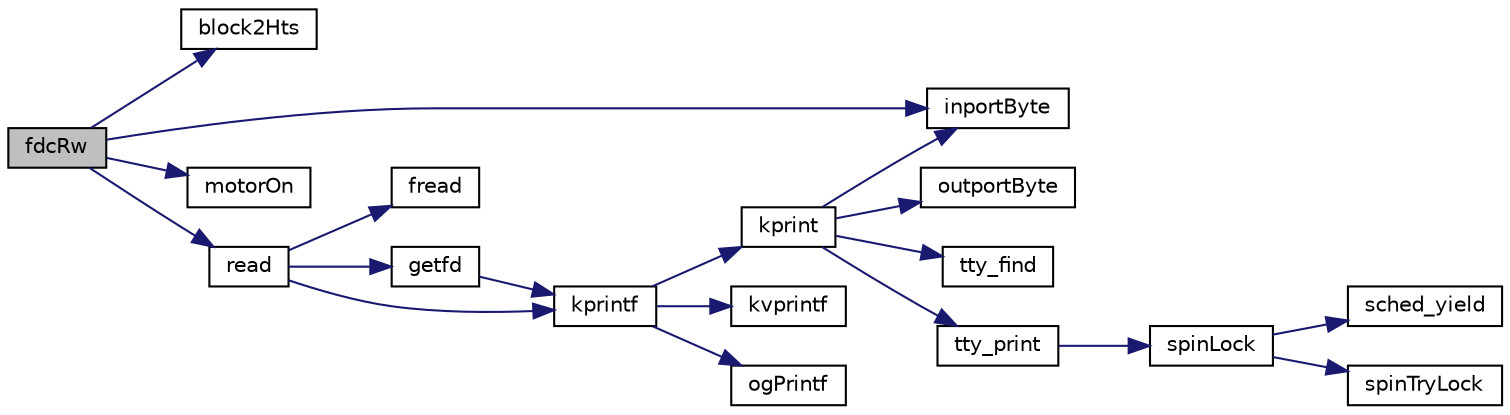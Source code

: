 digraph "fdcRw"
{
 // LATEX_PDF_SIZE
  edge [fontname="Helvetica",fontsize="10",labelfontname="Helvetica",labelfontsize="10"];
  node [fontname="Helvetica",fontsize="10",shape=record];
  rankdir="LR";
  Node1 [label="fdcRw",height=0.2,width=0.4,color="black", fillcolor="grey75", style="filled", fontcolor="black",tooltip=" "];
  Node1 -> Node2 [color="midnightblue",fontsize="10",style="solid",fontname="Helvetica"];
  Node2 [label="block2Hts",height=0.2,width=0.4,color="black", fillcolor="white", style="filled",URL="$fdc_8c.html#aa0f8325f93de9409e403e620f914e69f",tooltip=" "];
  Node1 -> Node3 [color="midnightblue",fontsize="10",style="solid",fontname="Helvetica"];
  Node3 [label="inportByte",height=0.2,width=0.4,color="black", fillcolor="white", style="filled",URL="$io_8h.html#a77b934268de1b3ecdcf3f275413b3108",tooltip="input one byte from specified port"];
  Node1 -> Node4 [color="midnightblue",fontsize="10",style="solid",fontname="Helvetica"];
  Node4 [label="motorOn",height=0.2,width=0.4,color="black", fillcolor="white", style="filled",URL="$fdc_8c.html#a94483feb4903fca9643813faae8a76ee",tooltip=" "];
  Node1 -> Node5 [color="midnightblue",fontsize="10",style="solid",fontname="Helvetica"];
  Node5 [label="read",height=0.2,width=0.4,color="black", fillcolor="white", style="filled",URL="$gen__calls_8h.html#a5eff3a25d417fafce7c4f211db219ca2",tooltip=" "];
  Node5 -> Node6 [color="midnightblue",fontsize="10",style="solid",fontname="Helvetica"];
  Node6 [label="fread",height=0.2,width=0.4,color="black", fillcolor="white", style="filled",URL="$file_8c.html#ac539f57edd90fcd088fd3baa10319166",tooltip=" "];
  Node5 -> Node7 [color="midnightblue",fontsize="10",style="solid",fontname="Helvetica"];
  Node7 [label="getfd",height=0.2,width=0.4,color="black", fillcolor="white", style="filled",URL="$descrip_8h.html#a14e228d6e5391a882d3b20ff2466b2ac",tooltip="get pointer to file fd in specified thread"];
  Node7 -> Node8 [color="midnightblue",fontsize="10",style="solid",fontname="Helvetica"];
  Node8 [label="kprintf",height=0.2,width=0.4,color="black", fillcolor="white", style="filled",URL="$kprintf_8h.html#a20b56810edb62a6fe59917015c30848f",tooltip=" "];
  Node8 -> Node9 [color="midnightblue",fontsize="10",style="solid",fontname="Helvetica"];
  Node9 [label="kprint",height=0.2,width=0.4,color="black", fillcolor="white", style="filled",URL="$video_8h.html#a5429378b96a24fadfd2d1f8d777eb95a",tooltip=" "];
  Node9 -> Node3 [color="midnightblue",fontsize="10",style="solid",fontname="Helvetica"];
  Node9 -> Node10 [color="midnightblue",fontsize="10",style="solid",fontname="Helvetica"];
  Node10 [label="outportByte",height=0.2,width=0.4,color="black", fillcolor="white", style="filled",URL="$io_8h.html#a8acc1a06073db2e7b92ffbd00fbd0cf1",tooltip="outputut one byte to specified port"];
  Node9 -> Node11 [color="midnightblue",fontsize="10",style="solid",fontname="Helvetica"];
  Node11 [label="tty_find",height=0.2,width=0.4,color="black", fillcolor="white", style="filled",URL="$tty_8h.html#a4f96ccac7e60296ef496008d8cbed0ff",tooltip=" "];
  Node9 -> Node12 [color="midnightblue",fontsize="10",style="solid",fontname="Helvetica"];
  Node12 [label="tty_print",height=0.2,width=0.4,color="black", fillcolor="white", style="filled",URL="$tty_8h.html#ad96f57a7c113d3cfa76ee5fed6de33c0",tooltip=" "];
  Node12 -> Node13 [color="midnightblue",fontsize="10",style="solid",fontname="Helvetica"];
  Node13 [label="spinLock",height=0.2,width=0.4,color="black", fillcolor="white", style="filled",URL="$armv6_2spinlock_8c.html#a71f03d2ba55111c715b6068254847a53",tooltip=" "];
  Node13 -> Node14 [color="midnightblue",fontsize="10",style="solid",fontname="Helvetica"];
  Node14 [label="sched_yield",height=0.2,width=0.4,color="black", fillcolor="white", style="filled",URL="$armv6_2sched_8c.html#a08933fe6d593a1c78b9080359f15a0b7",tooltip=" "];
  Node13 -> Node15 [color="midnightblue",fontsize="10",style="solid",fontname="Helvetica"];
  Node15 [label="spinTryLock",height=0.2,width=0.4,color="black", fillcolor="white", style="filled",URL="$armv6_2spinlock_8c.html#a740766af5da58616f700fffab6768a78",tooltip=" "];
  Node8 -> Node16 [color="midnightblue",fontsize="10",style="solid",fontname="Helvetica"];
  Node16 [label="kvprintf",height=0.2,width=0.4,color="black", fillcolor="white", style="filled",URL="$kprintf_8c.html#a3093cdac4668a4ccffdd7f77270888b7",tooltip=" "];
  Node8 -> Node17 [color="midnightblue",fontsize="10",style="solid",fontname="Helvetica"];
  Node17 [label="ogPrintf",height=0.2,width=0.4,color="black", fillcolor="white", style="filled",URL="$kprintf_8h.html#a3b4a66bf1f6583e65660f281b6014aa1",tooltip=" "];
  Node5 -> Node8 [color="midnightblue",fontsize="10",style="solid",fontname="Helvetica"];
}
